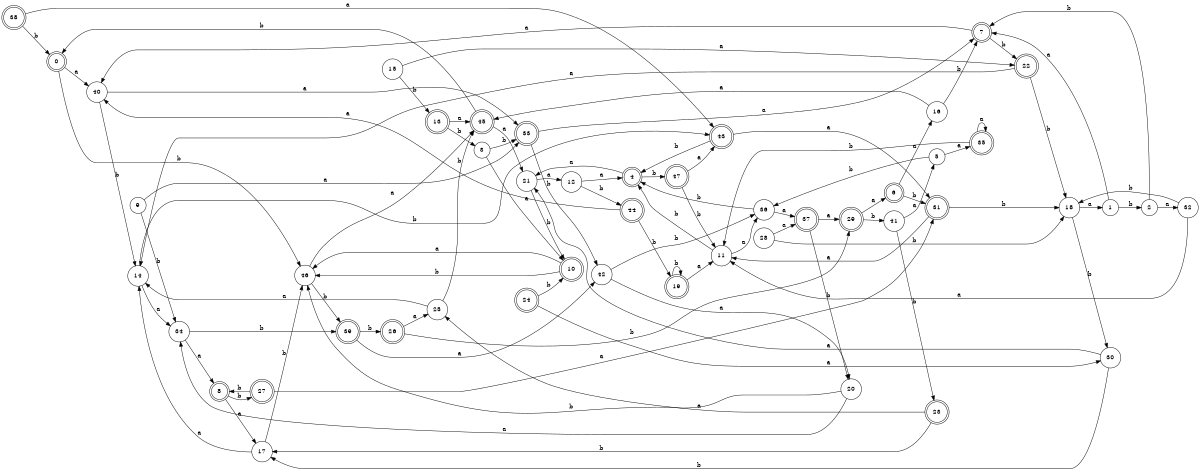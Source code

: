digraph n39_4 {
__start0 [label="" shape="none"];

rankdir=LR;
size="8,5";

s0 [style="rounded,filled", color="black", fillcolor="white" shape="doublecircle", label="0"];
s1 [style="filled", color="black", fillcolor="white" shape="circle", label="1"];
s2 [style="filled", color="black", fillcolor="white" shape="circle", label="2"];
s3 [style="filled", color="black", fillcolor="white" shape="circle", label="3"];
s4 [style="rounded,filled", color="black", fillcolor="white" shape="doublecircle", label="4"];
s5 [style="filled", color="black", fillcolor="white" shape="circle", label="5"];
s6 [style="rounded,filled", color="black", fillcolor="white" shape="doublecircle", label="6"];
s7 [style="rounded,filled", color="black", fillcolor="white" shape="doublecircle", label="7"];
s8 [style="rounded,filled", color="black", fillcolor="white" shape="doublecircle", label="8"];
s9 [style="filled", color="black", fillcolor="white" shape="circle", label="9"];
s10 [style="rounded,filled", color="black", fillcolor="white" shape="doublecircle", label="10"];
s11 [style="filled", color="black", fillcolor="white" shape="circle", label="11"];
s12 [style="filled", color="black", fillcolor="white" shape="circle", label="12"];
s13 [style="rounded,filled", color="black", fillcolor="white" shape="doublecircle", label="13"];
s14 [style="filled", color="black", fillcolor="white" shape="circle", label="14"];
s15 [style="filled", color="black", fillcolor="white" shape="circle", label="15"];
s16 [style="filled", color="black", fillcolor="white" shape="circle", label="16"];
s17 [style="filled", color="black", fillcolor="white" shape="circle", label="17"];
s18 [style="filled", color="black", fillcolor="white" shape="circle", label="18"];
s19 [style="rounded,filled", color="black", fillcolor="white" shape="doublecircle", label="19"];
s20 [style="filled", color="black", fillcolor="white" shape="circle", label="20"];
s21 [style="filled", color="black", fillcolor="white" shape="circle", label="21"];
s22 [style="rounded,filled", color="black", fillcolor="white" shape="doublecircle", label="22"];
s23 [style="rounded,filled", color="black", fillcolor="white" shape="doublecircle", label="23"];
s24 [style="rounded,filled", color="black", fillcolor="white" shape="doublecircle", label="24"];
s25 [style="filled", color="black", fillcolor="white" shape="circle", label="25"];
s26 [style="rounded,filled", color="black", fillcolor="white" shape="doublecircle", label="26"];
s27 [style="rounded,filled", color="black", fillcolor="white" shape="doublecircle", label="27"];
s28 [style="filled", color="black", fillcolor="white" shape="circle", label="28"];
s29 [style="rounded,filled", color="black", fillcolor="white" shape="doublecircle", label="29"];
s30 [style="filled", color="black", fillcolor="white" shape="circle", label="30"];
s31 [style="rounded,filled", color="black", fillcolor="white" shape="doublecircle", label="31"];
s32 [style="filled", color="black", fillcolor="white" shape="circle", label="32"];
s33 [style="rounded,filled", color="black", fillcolor="white" shape="doublecircle", label="33"];
s34 [style="filled", color="black", fillcolor="white" shape="circle", label="34"];
s35 [style="rounded,filled", color="black", fillcolor="white" shape="doublecircle", label="35"];
s36 [style="filled", color="black", fillcolor="white" shape="circle", label="36"];
s37 [style="rounded,filled", color="black", fillcolor="white" shape="doublecircle", label="37"];
s38 [style="rounded,filled", color="black", fillcolor="white" shape="doublecircle", label="38"];
s39 [style="rounded,filled", color="black", fillcolor="white" shape="doublecircle", label="39"];
s40 [style="filled", color="black", fillcolor="white" shape="circle", label="40"];
s41 [style="filled", color="black", fillcolor="white" shape="circle", label="41"];
s42 [style="filled", color="black", fillcolor="white" shape="circle", label="42"];
s43 [style="rounded,filled", color="black", fillcolor="white" shape="doublecircle", label="43"];
s44 [style="rounded,filled", color="black", fillcolor="white" shape="doublecircle", label="44"];
s45 [style="rounded,filled", color="black", fillcolor="white" shape="doublecircle", label="45"];
s46 [style="filled", color="black", fillcolor="white" shape="circle", label="46"];
s47 [style="rounded,filled", color="black", fillcolor="white" shape="doublecircle", label="47"];
s0 -> s40 [label="a"];
s0 -> s46 [label="b"];
s1 -> s7 [label="a"];
s1 -> s2 [label="b"];
s2 -> s32 [label="a"];
s2 -> s7 [label="b"];
s3 -> s10 [label="a"];
s3 -> s33 [label="b"];
s4 -> s21 [label="a"];
s4 -> s47 [label="b"];
s5 -> s35 [label="a"];
s5 -> s36 [label="b"];
s6 -> s16 [label="a"];
s6 -> s31 [label="b"];
s7 -> s40 [label="a"];
s7 -> s22 [label="b"];
s8 -> s17 [label="a"];
s8 -> s27 [label="b"];
s9 -> s33 [label="a"];
s9 -> s34 [label="b"];
s10 -> s46 [label="a"];
s10 -> s46 [label="b"];
s11 -> s36 [label="a"];
s11 -> s4 [label="b"];
s12 -> s4 [label="a"];
s12 -> s44 [label="b"];
s13 -> s45 [label="a"];
s13 -> s3 [label="b"];
s14 -> s34 [label="a"];
s14 -> s43 [label="b"];
s15 -> s22 [label="a"];
s15 -> s13 [label="b"];
s16 -> s45 [label="a"];
s16 -> s7 [label="b"];
s17 -> s14 [label="a"];
s17 -> s46 [label="b"];
s18 -> s1 [label="a"];
s18 -> s30 [label="b"];
s19 -> s11 [label="a"];
s19 -> s19 [label="b"];
s20 -> s34 [label="a"];
s20 -> s46 [label="b"];
s21 -> s12 [label="a"];
s21 -> s10 [label="b"];
s22 -> s14 [label="a"];
s22 -> s18 [label="b"];
s23 -> s25 [label="a"];
s23 -> s17 [label="b"];
s24 -> s30 [label="a"];
s24 -> s10 [label="b"];
s25 -> s14 [label="a"];
s25 -> s45 [label="b"];
s26 -> s25 [label="a"];
s26 -> s29 [label="b"];
s27 -> s31 [label="a"];
s27 -> s8 [label="b"];
s28 -> s37 [label="a"];
s28 -> s18 [label="b"];
s29 -> s6 [label="a"];
s29 -> s41 [label="b"];
s30 -> s21 [label="a"];
s30 -> s17 [label="b"];
s31 -> s11 [label="a"];
s31 -> s18 [label="b"];
s32 -> s11 [label="a"];
s32 -> s18 [label="b"];
s33 -> s7 [label="a"];
s33 -> s42 [label="b"];
s34 -> s8 [label="a"];
s34 -> s39 [label="b"];
s35 -> s35 [label="a"];
s35 -> s11 [label="b"];
s36 -> s37 [label="a"];
s36 -> s4 [label="b"];
s37 -> s29 [label="a"];
s37 -> s20 [label="b"];
s38 -> s43 [label="a"];
s38 -> s0 [label="b"];
s39 -> s42 [label="a"];
s39 -> s26 [label="b"];
s40 -> s33 [label="a"];
s40 -> s14 [label="b"];
s41 -> s5 [label="a"];
s41 -> s23 [label="b"];
s42 -> s20 [label="a"];
s42 -> s36 [label="b"];
s43 -> s31 [label="a"];
s43 -> s4 [label="b"];
s44 -> s40 [label="a"];
s44 -> s19 [label="b"];
s45 -> s21 [label="a"];
s45 -> s0 [label="b"];
s46 -> s45 [label="a"];
s46 -> s39 [label="b"];
s47 -> s43 [label="a"];
s47 -> s11 [label="b"];

}